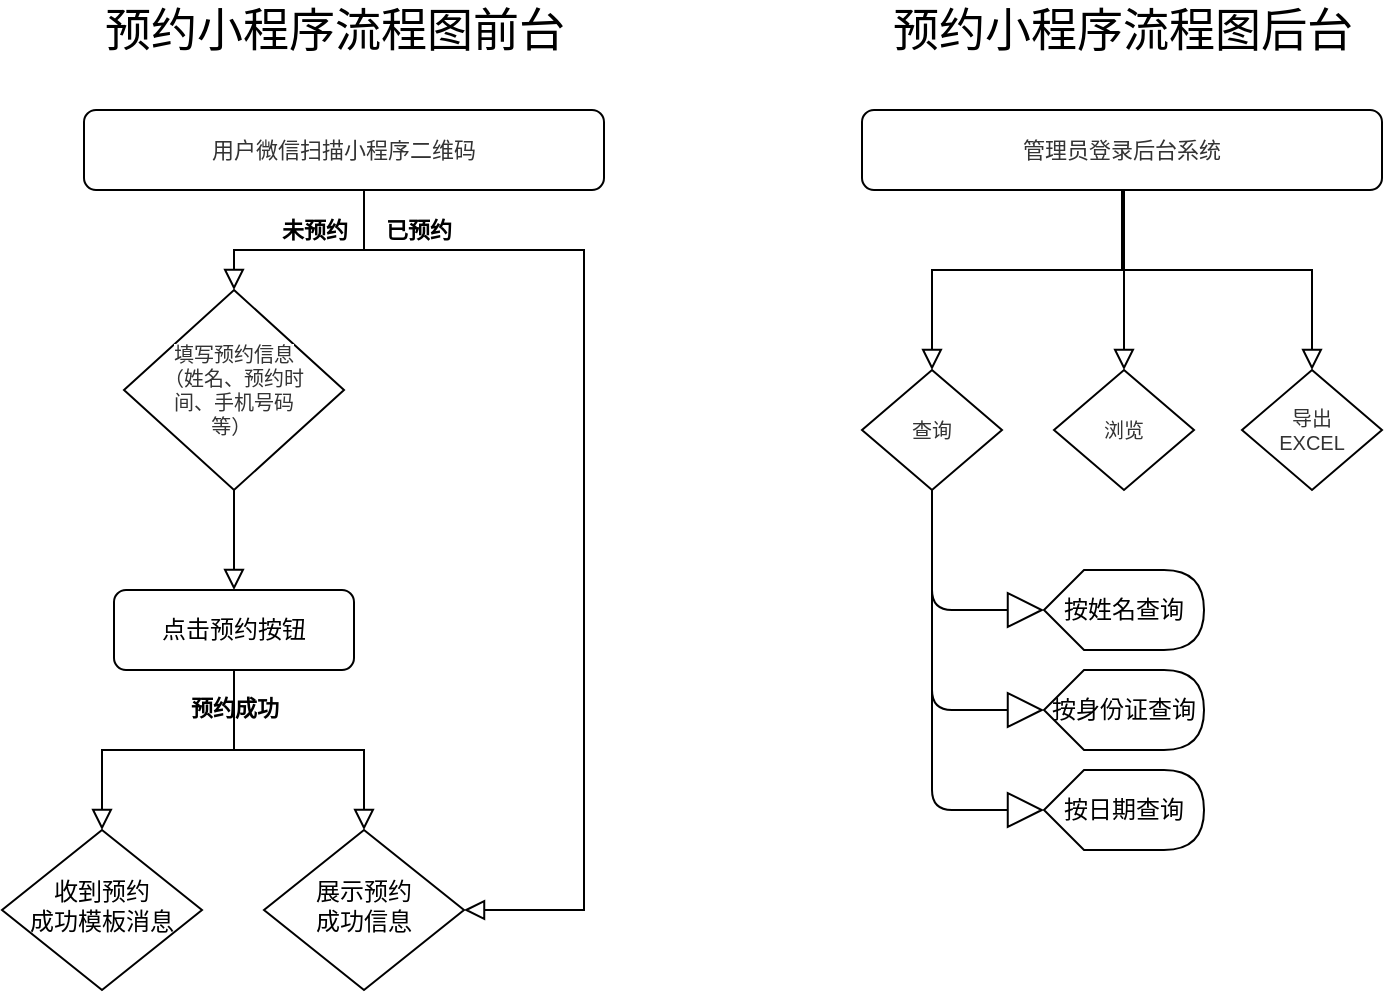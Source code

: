 <mxfile version="14.0.4" type="github">
  <diagram id="C5RBs43oDa-KdzZeNtuy" name="Page-1">
    <mxGraphModel dx="2254" dy="843" grid="1" gridSize="10" guides="1" tooltips="1" connect="1" arrows="1" fold="1" page="1" pageScale="1" pageWidth="827" pageHeight="1169" math="0" shadow="0">
      <root>
        <mxCell id="WIyWlLk6GJQsqaUBKTNV-0" />
        <mxCell id="WIyWlLk6GJQsqaUBKTNV-1" parent="WIyWlLk6GJQsqaUBKTNV-0" />
        <mxCell id="WIyWlLk6GJQsqaUBKTNV-3" value="&lt;span style=&quot;color: rgb(51, 51, 51); font-size: 11px; background-color: rgb(255, 255, 255);&quot;&gt;用户微信扫描小程序二维码&lt;/span&gt;" style="rounded=1;whiteSpace=wrap;html=1;fontSize=11;glass=0;strokeWidth=1;shadow=0;" parent="WIyWlLk6GJQsqaUBKTNV-1" vertex="1">
          <mxGeometry x="91" y="80" width="260" height="40" as="geometry" />
        </mxCell>
        <mxCell id="WIyWlLk6GJQsqaUBKTNV-4" value="" style="rounded=0;html=1;jettySize=auto;orthogonalLoop=1;fontSize=11;endArrow=block;endFill=0;endSize=8;strokeWidth=1;shadow=0;labelBackgroundColor=none;edgeStyle=orthogonalEdgeStyle;fontStyle=1;entryX=0.5;entryY=0;entryDx=0;entryDy=0;" parent="WIyWlLk6GJQsqaUBKTNV-1" source="WIyWlLk6GJQsqaUBKTNV-6" target="WIyWlLk6GJQsqaUBKTNV-7" edge="1">
          <mxGeometry relative="1" as="geometry">
            <mxPoint as="offset" />
            <mxPoint x="166" y="310" as="targetPoint" />
          </mxGeometry>
        </mxCell>
        <object label="未预约" id="WIyWlLk6GJQsqaUBKTNV-5">
          <mxCell style="edgeStyle=orthogonalEdgeStyle;rounded=0;html=1;jettySize=auto;orthogonalLoop=1;fontSize=11;endArrow=block;endFill=0;endSize=8;strokeWidth=1;shadow=0;labelBackgroundColor=none;exitX=0.5;exitY=1;exitDx=0;exitDy=0;entryX=0.5;entryY=0;entryDx=0;entryDy=0;fontStyle=1" parent="WIyWlLk6GJQsqaUBKTNV-1" source="WIyWlLk6GJQsqaUBKTNV-3" target="WIyWlLk6GJQsqaUBKTNV-6" edge="1">
            <mxGeometry x="0.037" y="-10" relative="1" as="geometry">
              <mxPoint as="offset" />
              <Array as="points">
                <mxPoint x="231" y="120" />
                <mxPoint x="231" y="150" />
                <mxPoint x="166" y="150" />
              </Array>
            </mxGeometry>
          </mxCell>
        </object>
        <mxCell id="WIyWlLk6GJQsqaUBKTNV-6" value="&lt;span style=&quot;color: rgb(51 , 51 , 51) ; background-color: rgb(255 , 255 , 255) ; font-size: 10px&quot;&gt;填写预约信息&lt;br&gt;（姓名、预约时间、手机号码等）&amp;nbsp;&lt;/span&gt;" style="rhombus;whiteSpace=wrap;html=1;shadow=0;fontFamily=Helvetica;fontSize=10;align=center;strokeWidth=1;spacing=10;spacingTop=10;spacingLeft=10;spacingBottom=10;spacingRight=10;" parent="WIyWlLk6GJQsqaUBKTNV-1" vertex="1">
          <mxGeometry x="111" y="170" width="110" height="100" as="geometry" />
        </mxCell>
        <mxCell id="WIyWlLk6GJQsqaUBKTNV-7" value="点击预约按钮" style="rounded=1;whiteSpace=wrap;html=1;fontSize=12;glass=0;strokeWidth=1;shadow=0;" parent="WIyWlLk6GJQsqaUBKTNV-1" vertex="1">
          <mxGeometry x="106" y="320" width="120" height="40" as="geometry" />
        </mxCell>
        <object label="" id="moW7MfI9QaKfDxdkwFT4-2">
          <mxCell style="edgeStyle=orthogonalEdgeStyle;rounded=0;html=1;jettySize=auto;orthogonalLoop=1;fontSize=11;endArrow=block;endFill=0;endSize=8;strokeWidth=1;shadow=0;labelBackgroundColor=none;fontStyle=1;exitX=0.5;exitY=1;exitDx=0;exitDy=0;entryX=0.5;entryY=0;entryDx=0;entryDy=0;" parent="WIyWlLk6GJQsqaUBKTNV-1" source="WIyWlLk6GJQsqaUBKTNV-7" target="moW7MfI9QaKfDxdkwFT4-7" edge="1">
            <mxGeometry x="0.035" y="20" relative="1" as="geometry">
              <mxPoint as="offset" />
              <mxPoint x="211" y="400" as="sourcePoint" />
              <mxPoint x="231" y="440" as="targetPoint" />
            </mxGeometry>
          </mxCell>
        </object>
        <object label="已预约" id="moW7MfI9QaKfDxdkwFT4-5">
          <mxCell style="edgeStyle=orthogonalEdgeStyle;rounded=0;html=1;jettySize=auto;orthogonalLoop=1;fontSize=11;endArrow=block;endFill=0;endSize=8;strokeWidth=1;shadow=0;labelBackgroundColor=none;exitX=0.5;exitY=1;exitDx=0;exitDy=0;fontStyle=1;entryX=1;entryY=0.5;entryDx=0;entryDy=0;" parent="WIyWlLk6GJQsqaUBKTNV-1" source="WIyWlLk6GJQsqaUBKTNV-3" target="moW7MfI9QaKfDxdkwFT4-7" edge="1">
            <mxGeometry x="-0.754" y="10" relative="1" as="geometry">
              <mxPoint as="offset" />
              <mxPoint x="366" y="180" as="sourcePoint" />
              <mxPoint x="321" y="630" as="targetPoint" />
              <Array as="points">
                <mxPoint x="231" y="120" />
                <mxPoint x="231" y="150" />
                <mxPoint x="341" y="150" />
                <mxPoint x="341" y="480" />
              </Array>
            </mxGeometry>
          </mxCell>
        </object>
        <mxCell id="moW7MfI9QaKfDxdkwFT4-6" value="收到预约&lt;br&gt;成功模板消息" style="rhombus;whiteSpace=wrap;html=1;shadow=0;fontFamily=Helvetica;fontSize=12;align=center;strokeWidth=1;spacing=6;spacingTop=-4;" parent="WIyWlLk6GJQsqaUBKTNV-1" vertex="1">
          <mxGeometry x="50" y="440" width="100" height="80" as="geometry" />
        </mxCell>
        <mxCell id="moW7MfI9QaKfDxdkwFT4-7" value="展示预约&lt;br&gt;成功信息" style="rhombus;whiteSpace=wrap;html=1;shadow=0;fontFamily=Helvetica;fontSize=12;align=center;strokeWidth=1;spacing=6;spacingTop=-4;" parent="WIyWlLk6GJQsqaUBKTNV-1" vertex="1">
          <mxGeometry x="181" y="440" width="100" height="80" as="geometry" />
        </mxCell>
        <object label="预约成功" id="moW7MfI9QaKfDxdkwFT4-11">
          <mxCell style="edgeStyle=orthogonalEdgeStyle;rounded=0;html=1;jettySize=auto;orthogonalLoop=1;fontSize=11;endArrow=block;endFill=0;endSize=8;strokeWidth=1;shadow=0;labelBackgroundColor=none;fontStyle=1;entryX=0.5;entryY=0;entryDx=0;entryDy=0;exitX=0.5;exitY=1;exitDx=0;exitDy=0;" parent="WIyWlLk6GJQsqaUBKTNV-1" source="WIyWlLk6GJQsqaUBKTNV-7" target="moW7MfI9QaKfDxdkwFT4-6" edge="1">
            <mxGeometry x="-0.742" relative="1" as="geometry">
              <mxPoint as="offset" />
              <mxPoint x="176" y="380" as="sourcePoint" />
              <mxPoint x="241" y="450" as="targetPoint" />
            </mxGeometry>
          </mxCell>
        </object>
        <mxCell id="moW7MfI9QaKfDxdkwFT4-13" value="预约小程序流程图前台" style="text;html=1;align=center;verticalAlign=middle;resizable=0;points=[];autosize=1;fontSize=23;fontStyle=0" parent="WIyWlLk6GJQsqaUBKTNV-1" vertex="1">
          <mxGeometry x="91" y="25" width="250" height="30" as="geometry" />
        </mxCell>
        <mxCell id="g31PPvSDOEEg_XIyvHkc-0" value="预约小程序流程图后台" style="text;html=1;align=center;verticalAlign=middle;resizable=0;points=[];autosize=1;fontSize=23;fontStyle=0" vertex="1" parent="WIyWlLk6GJQsqaUBKTNV-1">
          <mxGeometry x="485" y="25" width="250" height="30" as="geometry" />
        </mxCell>
        <mxCell id="g31PPvSDOEEg_XIyvHkc-1" value="&lt;font color=&quot;#333333&quot;&gt;&lt;span style=&quot;background-color: rgb(255 , 255 , 255)&quot;&gt;管理员登录后台系统&lt;/span&gt;&lt;/font&gt;" style="rounded=1;whiteSpace=wrap;html=1;fontSize=11;glass=0;strokeWidth=1;shadow=0;" vertex="1" parent="WIyWlLk6GJQsqaUBKTNV-1">
          <mxGeometry x="480" y="80" width="260" height="40" as="geometry" />
        </mxCell>
        <mxCell id="g31PPvSDOEEg_XIyvHkc-4" value="&lt;font color=&quot;#333333&quot;&gt;&lt;span style=&quot;background-color: rgb(255 , 255 , 255)&quot;&gt;查询&lt;/span&gt;&lt;/font&gt;" style="rhombus;whiteSpace=wrap;html=1;shadow=0;fontFamily=Helvetica;fontSize=10;align=center;strokeWidth=1;spacing=10;spacingTop=10;spacingLeft=10;spacingBottom=10;spacingRight=10;" vertex="1" parent="WIyWlLk6GJQsqaUBKTNV-1">
          <mxGeometry x="480" y="210" width="70" height="60" as="geometry" />
        </mxCell>
        <mxCell id="g31PPvSDOEEg_XIyvHkc-6" value="&lt;font color=&quot;#333333&quot;&gt;&lt;span style=&quot;background-color: rgb(255 , 255 , 255)&quot;&gt;浏览&lt;/span&gt;&lt;/font&gt;" style="rhombus;whiteSpace=wrap;html=1;shadow=0;fontFamily=Helvetica;fontSize=10;align=center;strokeWidth=1;spacing=10;spacingTop=10;spacingLeft=10;spacingBottom=10;spacingRight=10;" vertex="1" parent="WIyWlLk6GJQsqaUBKTNV-1">
          <mxGeometry x="576" y="210" width="70" height="60" as="geometry" />
        </mxCell>
        <mxCell id="g31PPvSDOEEg_XIyvHkc-7" value="&lt;font color=&quot;#333333&quot;&gt;&lt;span style=&quot;background-color: rgb(255 , 255 , 255)&quot;&gt;导出EXCEL&lt;/span&gt;&lt;/font&gt;" style="rhombus;whiteSpace=wrap;html=1;shadow=0;fontFamily=Helvetica;fontSize=10;align=center;strokeWidth=1;spacing=10;spacingTop=10;spacingLeft=10;spacingBottom=10;spacingRight=10;" vertex="1" parent="WIyWlLk6GJQsqaUBKTNV-1">
          <mxGeometry x="670" y="210" width="70" height="60" as="geometry" />
        </mxCell>
        <object label="" id="g31PPvSDOEEg_XIyvHkc-8">
          <mxCell style="edgeStyle=orthogonalEdgeStyle;rounded=0;html=1;jettySize=auto;orthogonalLoop=1;fontSize=11;endArrow=block;endFill=0;endSize=8;strokeWidth=1;shadow=0;labelBackgroundColor=none;fontStyle=1;entryX=0.5;entryY=0;entryDx=0;entryDy=0;exitX=0.5;exitY=1;exitDx=0;exitDy=0;" edge="1" parent="WIyWlLk6GJQsqaUBKTNV-1" source="g31PPvSDOEEg_XIyvHkc-1" target="g31PPvSDOEEg_XIyvHkc-4">
            <mxGeometry x="-0.754" y="10" relative="1" as="geometry">
              <mxPoint as="offset" />
              <mxPoint x="575" y="160" as="sourcePoint" />
              <mxPoint x="575" y="530" as="targetPoint" />
              <Array as="points">
                <mxPoint x="610" y="160" />
                <mxPoint x="515" y="160" />
              </Array>
            </mxGeometry>
          </mxCell>
        </object>
        <object label="" id="g31PPvSDOEEg_XIyvHkc-9">
          <mxCell style="edgeStyle=orthogonalEdgeStyle;rounded=0;html=1;jettySize=auto;orthogonalLoop=1;fontSize=11;endArrow=block;endFill=0;endSize=8;strokeWidth=1;shadow=0;labelBackgroundColor=none;fontStyle=1;entryX=0.5;entryY=0;entryDx=0;entryDy=0;exitX=0.5;exitY=1;exitDx=0;exitDy=0;" edge="1" parent="WIyWlLk6GJQsqaUBKTNV-1" source="g31PPvSDOEEg_XIyvHkc-1" target="g31PPvSDOEEg_XIyvHkc-6">
            <mxGeometry x="-0.754" y="10" relative="1" as="geometry">
              <mxPoint as="offset" />
              <mxPoint x="620" y="130" as="sourcePoint" />
              <mxPoint x="525" y="220" as="targetPoint" />
              <Array as="points">
                <mxPoint x="611" y="120" />
              </Array>
            </mxGeometry>
          </mxCell>
        </object>
        <object label="" id="g31PPvSDOEEg_XIyvHkc-10">
          <mxCell style="edgeStyle=orthogonalEdgeStyle;rounded=0;html=1;jettySize=auto;orthogonalLoop=1;fontSize=11;endArrow=block;endFill=0;endSize=8;strokeWidth=1;shadow=0;labelBackgroundColor=none;fontStyle=1;entryX=0.5;entryY=0;entryDx=0;entryDy=0;exitX=0.596;exitY=1;exitDx=0;exitDy=0;exitPerimeter=0;" edge="1" parent="WIyWlLk6GJQsqaUBKTNV-1" source="g31PPvSDOEEg_XIyvHkc-1" target="g31PPvSDOEEg_XIyvHkc-7">
            <mxGeometry x="-0.754" y="10" relative="1" as="geometry">
              <mxPoint as="offset" />
              <mxPoint x="620" y="130" as="sourcePoint" />
              <mxPoint x="525" y="220" as="targetPoint" />
              <Array as="points">
                <mxPoint x="610" y="120" />
                <mxPoint x="610" y="160" />
                <mxPoint x="705" y="160" />
              </Array>
            </mxGeometry>
          </mxCell>
        </object>
        <mxCell id="g31PPvSDOEEg_XIyvHkc-12" value="按姓名查询" style="shape=display;whiteSpace=wrap;html=1;" vertex="1" parent="WIyWlLk6GJQsqaUBKTNV-1">
          <mxGeometry x="571" y="310" width="80" height="40" as="geometry" />
        </mxCell>
        <mxCell id="g31PPvSDOEEg_XIyvHkc-14" style="edgeStyle=orthogonalEdgeStyle;html=1;labelBackgroundColor=none;startFill=0;startSize=8;endArrow=block;endFill=0;endSize=16;fontFamily=Verdana;fontSize=12;exitX=0.5;exitY=1;exitDx=0;exitDy=0;entryX=0;entryY=0.5;entryDx=0;entryDy=0;entryPerimeter=0;" edge="1" parent="WIyWlLk6GJQsqaUBKTNV-1" source="g31PPvSDOEEg_XIyvHkc-4" target="g31PPvSDOEEg_XIyvHkc-12">
          <mxGeometry relative="1" as="geometry">
            <Array as="points">
              <mxPoint x="515" y="330" />
            </Array>
            <mxPoint x="605" y="482" as="sourcePoint" />
            <mxPoint x="565" y="400" as="targetPoint" />
          </mxGeometry>
        </mxCell>
        <mxCell id="g31PPvSDOEEg_XIyvHkc-15" value="按身份证查询" style="shape=display;whiteSpace=wrap;html=1;" vertex="1" parent="WIyWlLk6GJQsqaUBKTNV-1">
          <mxGeometry x="571" y="360" width="80" height="40" as="geometry" />
        </mxCell>
        <mxCell id="g31PPvSDOEEg_XIyvHkc-16" style="edgeStyle=orthogonalEdgeStyle;html=1;labelBackgroundColor=none;startFill=0;startSize=8;endArrow=block;endFill=0;endSize=16;fontFamily=Verdana;fontSize=12;entryX=0;entryY=0.5;entryDx=0;entryDy=0;entryPerimeter=0;" edge="1" parent="WIyWlLk6GJQsqaUBKTNV-1" target="g31PPvSDOEEg_XIyvHkc-15">
          <mxGeometry relative="1" as="geometry">
            <Array as="points">
              <mxPoint x="515" y="380" />
            </Array>
            <mxPoint x="515" y="270" as="sourcePoint" />
            <mxPoint x="565" y="450" as="targetPoint" />
          </mxGeometry>
        </mxCell>
        <mxCell id="g31PPvSDOEEg_XIyvHkc-17" value="按日期查询" style="shape=display;whiteSpace=wrap;html=1;" vertex="1" parent="WIyWlLk6GJQsqaUBKTNV-1">
          <mxGeometry x="571" y="410" width="80" height="40" as="geometry" />
        </mxCell>
        <mxCell id="g31PPvSDOEEg_XIyvHkc-18" style="edgeStyle=orthogonalEdgeStyle;html=1;labelBackgroundColor=none;startFill=0;startSize=8;endArrow=block;endFill=0;endSize=16;fontFamily=Verdana;fontSize=12;entryX=0;entryY=0.5;entryDx=0;entryDy=0;entryPerimeter=0;" edge="1" parent="WIyWlLk6GJQsqaUBKTNV-1" target="g31PPvSDOEEg_XIyvHkc-17">
          <mxGeometry relative="1" as="geometry">
            <Array as="points">
              <mxPoint x="515" y="430" />
            </Array>
            <mxPoint x="515" y="270" as="sourcePoint" />
            <mxPoint x="565" y="500" as="targetPoint" />
          </mxGeometry>
        </mxCell>
      </root>
    </mxGraphModel>
  </diagram>
</mxfile>
